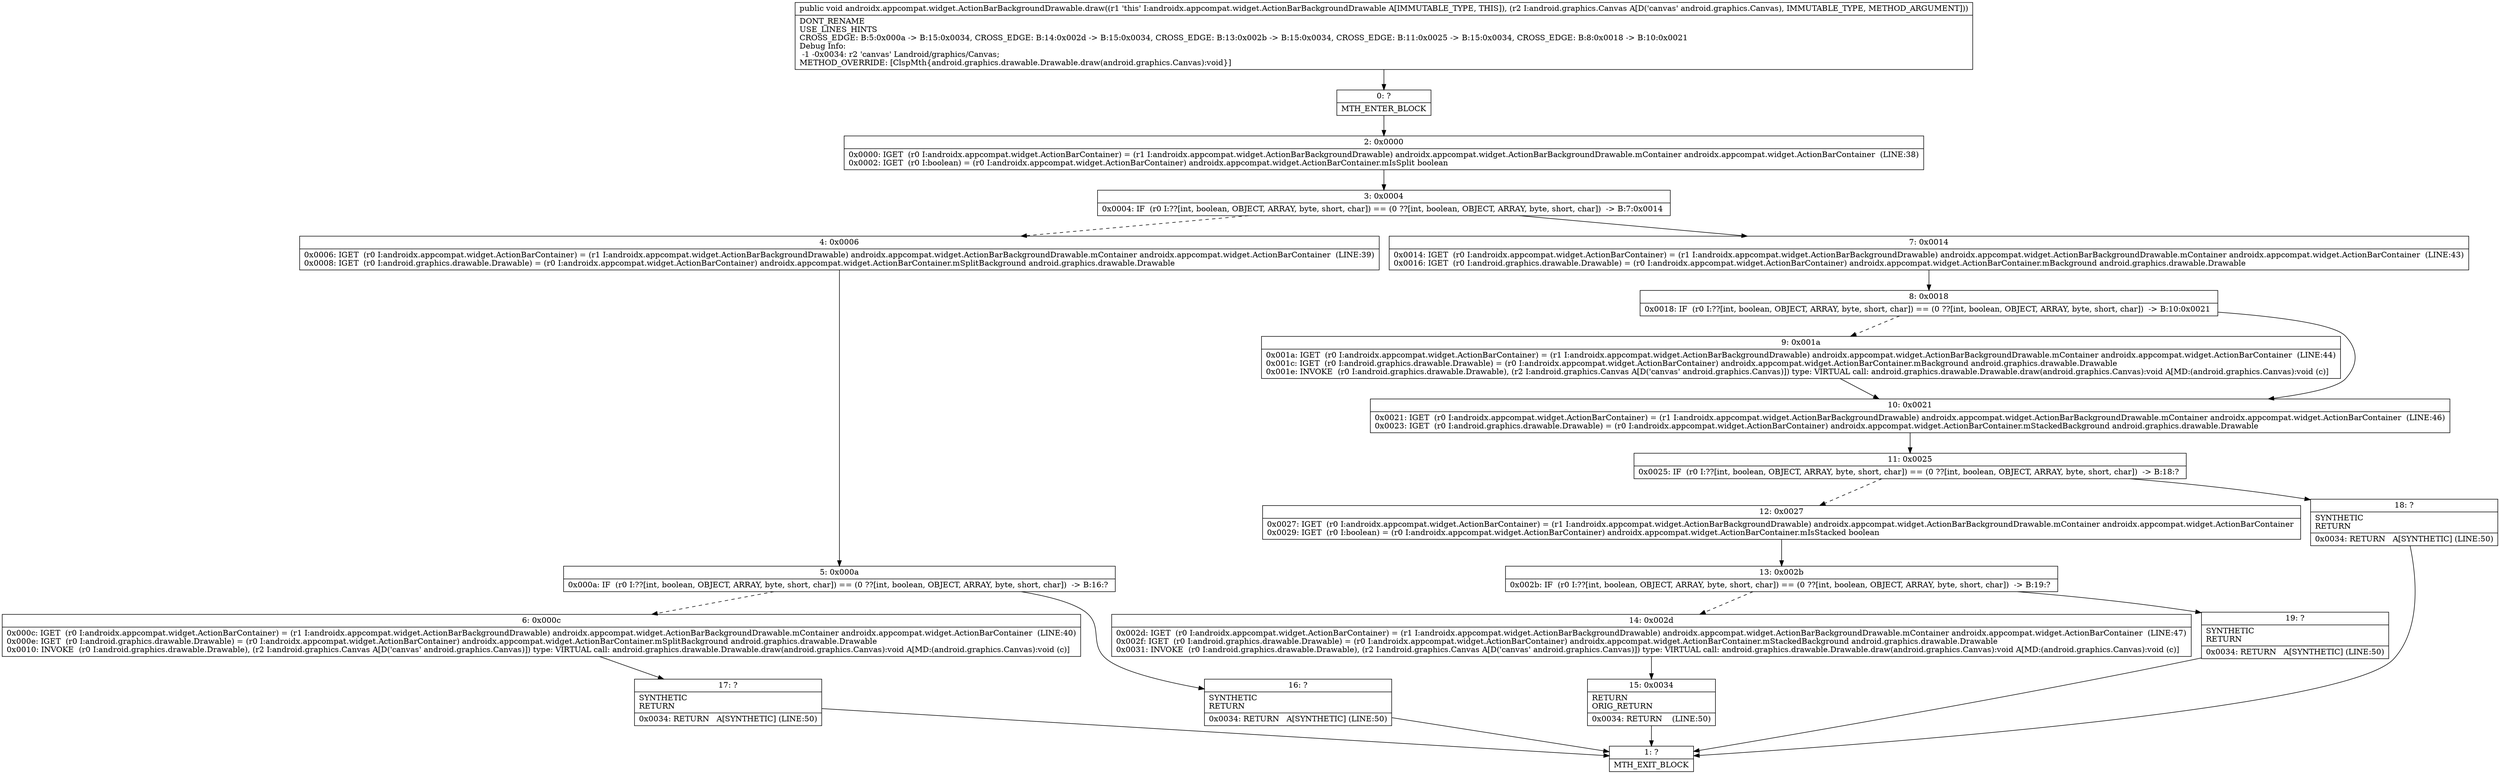 digraph "CFG forandroidx.appcompat.widget.ActionBarBackgroundDrawable.draw(Landroid\/graphics\/Canvas;)V" {
Node_0 [shape=record,label="{0\:\ ?|MTH_ENTER_BLOCK\l}"];
Node_2 [shape=record,label="{2\:\ 0x0000|0x0000: IGET  (r0 I:androidx.appcompat.widget.ActionBarContainer) = (r1 I:androidx.appcompat.widget.ActionBarBackgroundDrawable) androidx.appcompat.widget.ActionBarBackgroundDrawable.mContainer androidx.appcompat.widget.ActionBarContainer  (LINE:38)\l0x0002: IGET  (r0 I:boolean) = (r0 I:androidx.appcompat.widget.ActionBarContainer) androidx.appcompat.widget.ActionBarContainer.mIsSplit boolean \l}"];
Node_3 [shape=record,label="{3\:\ 0x0004|0x0004: IF  (r0 I:??[int, boolean, OBJECT, ARRAY, byte, short, char]) == (0 ??[int, boolean, OBJECT, ARRAY, byte, short, char])  \-\> B:7:0x0014 \l}"];
Node_4 [shape=record,label="{4\:\ 0x0006|0x0006: IGET  (r0 I:androidx.appcompat.widget.ActionBarContainer) = (r1 I:androidx.appcompat.widget.ActionBarBackgroundDrawable) androidx.appcompat.widget.ActionBarBackgroundDrawable.mContainer androidx.appcompat.widget.ActionBarContainer  (LINE:39)\l0x0008: IGET  (r0 I:android.graphics.drawable.Drawable) = (r0 I:androidx.appcompat.widget.ActionBarContainer) androidx.appcompat.widget.ActionBarContainer.mSplitBackground android.graphics.drawable.Drawable \l}"];
Node_5 [shape=record,label="{5\:\ 0x000a|0x000a: IF  (r0 I:??[int, boolean, OBJECT, ARRAY, byte, short, char]) == (0 ??[int, boolean, OBJECT, ARRAY, byte, short, char])  \-\> B:16:? \l}"];
Node_6 [shape=record,label="{6\:\ 0x000c|0x000c: IGET  (r0 I:androidx.appcompat.widget.ActionBarContainer) = (r1 I:androidx.appcompat.widget.ActionBarBackgroundDrawable) androidx.appcompat.widget.ActionBarBackgroundDrawable.mContainer androidx.appcompat.widget.ActionBarContainer  (LINE:40)\l0x000e: IGET  (r0 I:android.graphics.drawable.Drawable) = (r0 I:androidx.appcompat.widget.ActionBarContainer) androidx.appcompat.widget.ActionBarContainer.mSplitBackground android.graphics.drawable.Drawable \l0x0010: INVOKE  (r0 I:android.graphics.drawable.Drawable), (r2 I:android.graphics.Canvas A[D('canvas' android.graphics.Canvas)]) type: VIRTUAL call: android.graphics.drawable.Drawable.draw(android.graphics.Canvas):void A[MD:(android.graphics.Canvas):void (c)]\l}"];
Node_17 [shape=record,label="{17\:\ ?|SYNTHETIC\lRETURN\l|0x0034: RETURN   A[SYNTHETIC] (LINE:50)\l}"];
Node_1 [shape=record,label="{1\:\ ?|MTH_EXIT_BLOCK\l}"];
Node_16 [shape=record,label="{16\:\ ?|SYNTHETIC\lRETURN\l|0x0034: RETURN   A[SYNTHETIC] (LINE:50)\l}"];
Node_7 [shape=record,label="{7\:\ 0x0014|0x0014: IGET  (r0 I:androidx.appcompat.widget.ActionBarContainer) = (r1 I:androidx.appcompat.widget.ActionBarBackgroundDrawable) androidx.appcompat.widget.ActionBarBackgroundDrawable.mContainer androidx.appcompat.widget.ActionBarContainer  (LINE:43)\l0x0016: IGET  (r0 I:android.graphics.drawable.Drawable) = (r0 I:androidx.appcompat.widget.ActionBarContainer) androidx.appcompat.widget.ActionBarContainer.mBackground android.graphics.drawable.Drawable \l}"];
Node_8 [shape=record,label="{8\:\ 0x0018|0x0018: IF  (r0 I:??[int, boolean, OBJECT, ARRAY, byte, short, char]) == (0 ??[int, boolean, OBJECT, ARRAY, byte, short, char])  \-\> B:10:0x0021 \l}"];
Node_9 [shape=record,label="{9\:\ 0x001a|0x001a: IGET  (r0 I:androidx.appcompat.widget.ActionBarContainer) = (r1 I:androidx.appcompat.widget.ActionBarBackgroundDrawable) androidx.appcompat.widget.ActionBarBackgroundDrawable.mContainer androidx.appcompat.widget.ActionBarContainer  (LINE:44)\l0x001c: IGET  (r0 I:android.graphics.drawable.Drawable) = (r0 I:androidx.appcompat.widget.ActionBarContainer) androidx.appcompat.widget.ActionBarContainer.mBackground android.graphics.drawable.Drawable \l0x001e: INVOKE  (r0 I:android.graphics.drawable.Drawable), (r2 I:android.graphics.Canvas A[D('canvas' android.graphics.Canvas)]) type: VIRTUAL call: android.graphics.drawable.Drawable.draw(android.graphics.Canvas):void A[MD:(android.graphics.Canvas):void (c)]\l}"];
Node_10 [shape=record,label="{10\:\ 0x0021|0x0021: IGET  (r0 I:androidx.appcompat.widget.ActionBarContainer) = (r1 I:androidx.appcompat.widget.ActionBarBackgroundDrawable) androidx.appcompat.widget.ActionBarBackgroundDrawable.mContainer androidx.appcompat.widget.ActionBarContainer  (LINE:46)\l0x0023: IGET  (r0 I:android.graphics.drawable.Drawable) = (r0 I:androidx.appcompat.widget.ActionBarContainer) androidx.appcompat.widget.ActionBarContainer.mStackedBackground android.graphics.drawable.Drawable \l}"];
Node_11 [shape=record,label="{11\:\ 0x0025|0x0025: IF  (r0 I:??[int, boolean, OBJECT, ARRAY, byte, short, char]) == (0 ??[int, boolean, OBJECT, ARRAY, byte, short, char])  \-\> B:18:? \l}"];
Node_12 [shape=record,label="{12\:\ 0x0027|0x0027: IGET  (r0 I:androidx.appcompat.widget.ActionBarContainer) = (r1 I:androidx.appcompat.widget.ActionBarBackgroundDrawable) androidx.appcompat.widget.ActionBarBackgroundDrawable.mContainer androidx.appcompat.widget.ActionBarContainer \l0x0029: IGET  (r0 I:boolean) = (r0 I:androidx.appcompat.widget.ActionBarContainer) androidx.appcompat.widget.ActionBarContainer.mIsStacked boolean \l}"];
Node_13 [shape=record,label="{13\:\ 0x002b|0x002b: IF  (r0 I:??[int, boolean, OBJECT, ARRAY, byte, short, char]) == (0 ??[int, boolean, OBJECT, ARRAY, byte, short, char])  \-\> B:19:? \l}"];
Node_14 [shape=record,label="{14\:\ 0x002d|0x002d: IGET  (r0 I:androidx.appcompat.widget.ActionBarContainer) = (r1 I:androidx.appcompat.widget.ActionBarBackgroundDrawable) androidx.appcompat.widget.ActionBarBackgroundDrawable.mContainer androidx.appcompat.widget.ActionBarContainer  (LINE:47)\l0x002f: IGET  (r0 I:android.graphics.drawable.Drawable) = (r0 I:androidx.appcompat.widget.ActionBarContainer) androidx.appcompat.widget.ActionBarContainer.mStackedBackground android.graphics.drawable.Drawable \l0x0031: INVOKE  (r0 I:android.graphics.drawable.Drawable), (r2 I:android.graphics.Canvas A[D('canvas' android.graphics.Canvas)]) type: VIRTUAL call: android.graphics.drawable.Drawable.draw(android.graphics.Canvas):void A[MD:(android.graphics.Canvas):void (c)]\l}"];
Node_15 [shape=record,label="{15\:\ 0x0034|RETURN\lORIG_RETURN\l|0x0034: RETURN    (LINE:50)\l}"];
Node_19 [shape=record,label="{19\:\ ?|SYNTHETIC\lRETURN\l|0x0034: RETURN   A[SYNTHETIC] (LINE:50)\l}"];
Node_18 [shape=record,label="{18\:\ ?|SYNTHETIC\lRETURN\l|0x0034: RETURN   A[SYNTHETIC] (LINE:50)\l}"];
MethodNode[shape=record,label="{public void androidx.appcompat.widget.ActionBarBackgroundDrawable.draw((r1 'this' I:androidx.appcompat.widget.ActionBarBackgroundDrawable A[IMMUTABLE_TYPE, THIS]), (r2 I:android.graphics.Canvas A[D('canvas' android.graphics.Canvas), IMMUTABLE_TYPE, METHOD_ARGUMENT]))  | DONT_RENAME\lUSE_LINES_HINTS\lCROSS_EDGE: B:5:0x000a \-\> B:15:0x0034, CROSS_EDGE: B:14:0x002d \-\> B:15:0x0034, CROSS_EDGE: B:13:0x002b \-\> B:15:0x0034, CROSS_EDGE: B:11:0x0025 \-\> B:15:0x0034, CROSS_EDGE: B:8:0x0018 \-\> B:10:0x0021\lDebug Info:\l  \-1 \-0x0034: r2 'canvas' Landroid\/graphics\/Canvas;\lMETHOD_OVERRIDE: [ClspMth\{android.graphics.drawable.Drawable.draw(android.graphics.Canvas):void\}]\l}"];
MethodNode -> Node_0;Node_0 -> Node_2;
Node_2 -> Node_3;
Node_3 -> Node_4[style=dashed];
Node_3 -> Node_7;
Node_4 -> Node_5;
Node_5 -> Node_6[style=dashed];
Node_5 -> Node_16;
Node_6 -> Node_17;
Node_17 -> Node_1;
Node_16 -> Node_1;
Node_7 -> Node_8;
Node_8 -> Node_9[style=dashed];
Node_8 -> Node_10;
Node_9 -> Node_10;
Node_10 -> Node_11;
Node_11 -> Node_12[style=dashed];
Node_11 -> Node_18;
Node_12 -> Node_13;
Node_13 -> Node_14[style=dashed];
Node_13 -> Node_19;
Node_14 -> Node_15;
Node_15 -> Node_1;
Node_19 -> Node_1;
Node_18 -> Node_1;
}

